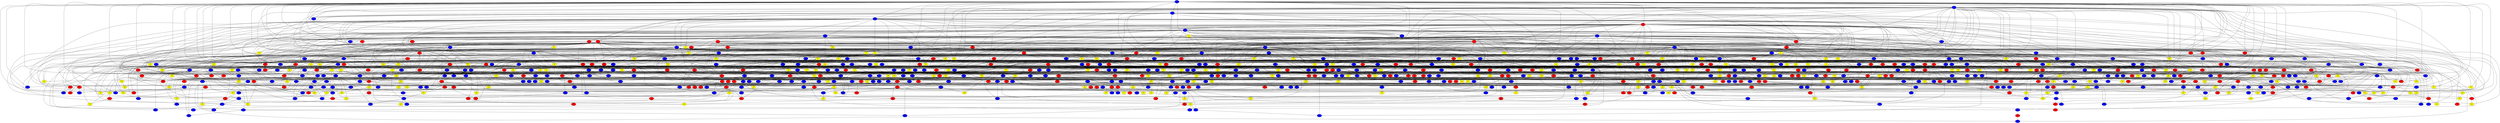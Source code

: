 graph {
0 [style = filled fillcolor = blue];
1 [style = filled fillcolor = blue];
2 [style = filled fillcolor = blue];
3 [style = filled fillcolor = blue];
4 [style = filled fillcolor = red];
5 [style = filled fillcolor = blue];
6 [style = filled fillcolor = blue];
7 [style = filled fillcolor = red];
8 [style = filled fillcolor = red];
9 [style = filled fillcolor = blue];
10 [style = filled fillcolor = blue];
11 [style = filled fillcolor = red];
12 [style = filled fillcolor = yellow];
13 [style = filled fillcolor = blue];
14 [style = filled fillcolor = blue];
15 [style = filled fillcolor = blue];
16 [style = filled fillcolor = blue];
17 [style = filled fillcolor = red];
18 [style = filled fillcolor = red];
19 [style = filled fillcolor = yellow];
20 [style = filled fillcolor = red];
21 [style = filled fillcolor = yellow];
22 [style = filled fillcolor = yellow];
23 [style = filled fillcolor = yellow];
24 [style = filled fillcolor = yellow];
25 [style = filled fillcolor = red];
26 [style = filled fillcolor = yellow];
27 [style = filled fillcolor = red];
28 [style = filled fillcolor = blue];
29 [style = filled fillcolor = blue];
30 [style = filled fillcolor = blue];
31 [style = filled fillcolor = yellow];
32 [style = filled fillcolor = blue];
33 [style = filled fillcolor = yellow];
34 [style = filled fillcolor = yellow];
35 [style = filled fillcolor = yellow];
36 [style = filled fillcolor = blue];
37 [style = filled fillcolor = blue];
38 [style = filled fillcolor = red];
39 [style = filled fillcolor = blue];
40 [style = filled fillcolor = blue];
41 [style = filled fillcolor = yellow];
42 [style = filled fillcolor = yellow];
43 [style = filled fillcolor = blue];
44 [style = filled fillcolor = red];
45 [style = filled fillcolor = blue];
46 [style = filled fillcolor = yellow];
47 [style = filled fillcolor = red];
48 [style = filled fillcolor = yellow];
49 [style = filled fillcolor = blue];
50 [style = filled fillcolor = red];
51 [style = filled fillcolor = blue];
52 [style = filled fillcolor = blue];
53 [style = filled fillcolor = red];
54 [style = filled fillcolor = red];
55 [style = filled fillcolor = red];
56 [style = filled fillcolor = red];
57 [style = filled fillcolor = red];
58 [style = filled fillcolor = red];
59 [style = filled fillcolor = blue];
60 [style = filled fillcolor = yellow];
61 [style = filled fillcolor = blue];
62 [style = filled fillcolor = red];
63 [style = filled fillcolor = yellow];
64 [style = filled fillcolor = red];
65 [style = filled fillcolor = blue];
66 [style = filled fillcolor = blue];
67 [style = filled fillcolor = blue];
68 [style = filled fillcolor = red];
69 [style = filled fillcolor = yellow];
70 [style = filled fillcolor = yellow];
71 [style = filled fillcolor = yellow];
72 [style = filled fillcolor = red];
73 [style = filled fillcolor = blue];
74 [style = filled fillcolor = yellow];
75 [style = filled fillcolor = blue];
76 [style = filled fillcolor = blue];
77 [style = filled fillcolor = blue];
78 [style = filled fillcolor = blue];
79 [style = filled fillcolor = blue];
80 [style = filled fillcolor = red];
81 [style = filled fillcolor = blue];
82 [style = filled fillcolor = blue];
83 [style = filled fillcolor = red];
84 [style = filled fillcolor = blue];
85 [style = filled fillcolor = red];
86 [style = filled fillcolor = red];
87 [style = filled fillcolor = blue];
88 [style = filled fillcolor = red];
89 [style = filled fillcolor = red];
90 [style = filled fillcolor = yellow];
91 [style = filled fillcolor = blue];
92 [style = filled fillcolor = blue];
93 [style = filled fillcolor = blue];
94 [style = filled fillcolor = red];
95 [style = filled fillcolor = blue];
96 [style = filled fillcolor = yellow];
97 [style = filled fillcolor = red];
98 [style = filled fillcolor = yellow];
99 [style = filled fillcolor = blue];
100 [style = filled fillcolor = blue];
101 [style = filled fillcolor = blue];
102 [style = filled fillcolor = yellow];
103 [style = filled fillcolor = red];
104 [style = filled fillcolor = blue];
105 [style = filled fillcolor = yellow];
106 [style = filled fillcolor = blue];
107 [style = filled fillcolor = blue];
108 [style = filled fillcolor = red];
109 [style = filled fillcolor = yellow];
110 [style = filled fillcolor = blue];
111 [style = filled fillcolor = red];
112 [style = filled fillcolor = yellow];
113 [style = filled fillcolor = red];
114 [style = filled fillcolor = blue];
115 [style = filled fillcolor = red];
116 [style = filled fillcolor = yellow];
117 [style = filled fillcolor = yellow];
118 [style = filled fillcolor = red];
119 [style = filled fillcolor = red];
120 [style = filled fillcolor = red];
121 [style = filled fillcolor = red];
122 [style = filled fillcolor = red];
123 [style = filled fillcolor = blue];
124 [style = filled fillcolor = blue];
125 [style = filled fillcolor = red];
126 [style = filled fillcolor = yellow];
127 [style = filled fillcolor = red];
128 [style = filled fillcolor = blue];
129 [style = filled fillcolor = blue];
130 [style = filled fillcolor = yellow];
131 [style = filled fillcolor = yellow];
132 [style = filled fillcolor = blue];
133 [style = filled fillcolor = red];
134 [style = filled fillcolor = red];
135 [style = filled fillcolor = red];
136 [style = filled fillcolor = blue];
137 [style = filled fillcolor = yellow];
138 [style = filled fillcolor = yellow];
139 [style = filled fillcolor = red];
140 [style = filled fillcolor = blue];
141 [style = filled fillcolor = blue];
142 [style = filled fillcolor = blue];
143 [style = filled fillcolor = yellow];
144 [style = filled fillcolor = yellow];
145 [style = filled fillcolor = red];
146 [style = filled fillcolor = yellow];
147 [style = filled fillcolor = yellow];
148 [style = filled fillcolor = red];
149 [style = filled fillcolor = blue];
150 [style = filled fillcolor = blue];
151 [style = filled fillcolor = red];
152 [style = filled fillcolor = blue];
153 [style = filled fillcolor = yellow];
154 [style = filled fillcolor = blue];
155 [style = filled fillcolor = blue];
156 [style = filled fillcolor = blue];
157 [style = filled fillcolor = red];
158 [style = filled fillcolor = yellow];
159 [style = filled fillcolor = red];
160 [style = filled fillcolor = blue];
161 [style = filled fillcolor = red];
162 [style = filled fillcolor = red];
163 [style = filled fillcolor = yellow];
164 [style = filled fillcolor = blue];
165 [style = filled fillcolor = red];
166 [style = filled fillcolor = blue];
167 [style = filled fillcolor = yellow];
168 [style = filled fillcolor = blue];
169 [style = filled fillcolor = yellow];
170 [style = filled fillcolor = red];
171 [style = filled fillcolor = yellow];
172 [style = filled fillcolor = red];
173 [style = filled fillcolor = blue];
174 [style = filled fillcolor = yellow];
175 [style = filled fillcolor = blue];
176 [style = filled fillcolor = blue];
177 [style = filled fillcolor = red];
178 [style = filled fillcolor = red];
179 [style = filled fillcolor = blue];
180 [style = filled fillcolor = red];
181 [style = filled fillcolor = blue];
182 [style = filled fillcolor = yellow];
183 [style = filled fillcolor = red];
184 [style = filled fillcolor = red];
185 [style = filled fillcolor = blue];
186 [style = filled fillcolor = blue];
187 [style = filled fillcolor = blue];
188 [style = filled fillcolor = red];
189 [style = filled fillcolor = blue];
190 [style = filled fillcolor = blue];
191 [style = filled fillcolor = blue];
192 [style = filled fillcolor = red];
193 [style = filled fillcolor = yellow];
194 [style = filled fillcolor = blue];
195 [style = filled fillcolor = yellow];
196 [style = filled fillcolor = red];
197 [style = filled fillcolor = blue];
198 [style = filled fillcolor = red];
199 [style = filled fillcolor = blue];
200 [style = filled fillcolor = yellow];
201 [style = filled fillcolor = blue];
202 [style = filled fillcolor = red];
203 [style = filled fillcolor = red];
204 [style = filled fillcolor = yellow];
205 [style = filled fillcolor = blue];
206 [style = filled fillcolor = yellow];
207 [style = filled fillcolor = red];
208 [style = filled fillcolor = blue];
209 [style = filled fillcolor = blue];
210 [style = filled fillcolor = yellow];
211 [style = filled fillcolor = blue];
212 [style = filled fillcolor = blue];
213 [style = filled fillcolor = yellow];
214 [style = filled fillcolor = blue];
215 [style = filled fillcolor = blue];
216 [style = filled fillcolor = red];
217 [style = filled fillcolor = blue];
218 [style = filled fillcolor = yellow];
219 [style = filled fillcolor = yellow];
220 [style = filled fillcolor = blue];
221 [style = filled fillcolor = blue];
222 [style = filled fillcolor = red];
223 [style = filled fillcolor = red];
224 [style = filled fillcolor = yellow];
225 [style = filled fillcolor = yellow];
226 [style = filled fillcolor = blue];
227 [style = filled fillcolor = red];
228 [style = filled fillcolor = red];
229 [style = filled fillcolor = blue];
230 [style = filled fillcolor = blue];
231 [style = filled fillcolor = yellow];
232 [style = filled fillcolor = red];
233 [style = filled fillcolor = red];
234 [style = filled fillcolor = yellow];
235 [style = filled fillcolor = yellow];
236 [style = filled fillcolor = red];
237 [style = filled fillcolor = yellow];
238 [style = filled fillcolor = yellow];
239 [style = filled fillcolor = red];
240 [style = filled fillcolor = red];
241 [style = filled fillcolor = blue];
242 [style = filled fillcolor = red];
243 [style = filled fillcolor = yellow];
244 [style = filled fillcolor = blue];
245 [style = filled fillcolor = yellow];
246 [style = filled fillcolor = red];
247 [style = filled fillcolor = yellow];
248 [style = filled fillcolor = red];
249 [style = filled fillcolor = red];
250 [style = filled fillcolor = red];
251 [style = filled fillcolor = red];
252 [style = filled fillcolor = red];
253 [style = filled fillcolor = yellow];
254 [style = filled fillcolor = blue];
255 [style = filled fillcolor = red];
256 [style = filled fillcolor = yellow];
257 [style = filled fillcolor = blue];
258 [style = filled fillcolor = blue];
259 [style = filled fillcolor = yellow];
260 [style = filled fillcolor = blue];
261 [style = filled fillcolor = blue];
262 [style = filled fillcolor = yellow];
263 [style = filled fillcolor = blue];
264 [style = filled fillcolor = yellow];
265 [style = filled fillcolor = blue];
266 [style = filled fillcolor = blue];
267 [style = filled fillcolor = blue];
268 [style = filled fillcolor = blue];
269 [style = filled fillcolor = yellow];
270 [style = filled fillcolor = red];
271 [style = filled fillcolor = blue];
272 [style = filled fillcolor = yellow];
273 [style = filled fillcolor = blue];
274 [style = filled fillcolor = red];
275 [style = filled fillcolor = red];
276 [style = filled fillcolor = blue];
277 [style = filled fillcolor = yellow];
278 [style = filled fillcolor = yellow];
279 [style = filled fillcolor = red];
280 [style = filled fillcolor = red];
281 [style = filled fillcolor = yellow];
282 [style = filled fillcolor = blue];
283 [style = filled fillcolor = red];
284 [style = filled fillcolor = blue];
285 [style = filled fillcolor = blue];
286 [style = filled fillcolor = blue];
287 [style = filled fillcolor = yellow];
288 [style = filled fillcolor = blue];
289 [style = filled fillcolor = red];
290 [style = filled fillcolor = blue];
291 [style = filled fillcolor = red];
292 [style = filled fillcolor = blue];
293 [style = filled fillcolor = blue];
294 [style = filled fillcolor = blue];
295 [style = filled fillcolor = blue];
296 [style = filled fillcolor = blue];
297 [style = filled fillcolor = yellow];
298 [style = filled fillcolor = red];
299 [style = filled fillcolor = yellow];
300 [style = filled fillcolor = blue];
301 [style = filled fillcolor = blue];
302 [style = filled fillcolor = blue];
303 [style = filled fillcolor = blue];
304 [style = filled fillcolor = blue];
305 [style = filled fillcolor = blue];
306 [style = filled fillcolor = yellow];
307 [style = filled fillcolor = yellow];
308 [style = filled fillcolor = blue];
309 [style = filled fillcolor = yellow];
310 [style = filled fillcolor = blue];
311 [style = filled fillcolor = red];
312 [style = filled fillcolor = blue];
313 [style = filled fillcolor = red];
314 [style = filled fillcolor = blue];
315 [style = filled fillcolor = red];
316 [style = filled fillcolor = yellow];
317 [style = filled fillcolor = blue];
318 [style = filled fillcolor = blue];
319 [style = filled fillcolor = yellow];
320 [style = filled fillcolor = red];
321 [style = filled fillcolor = yellow];
322 [style = filled fillcolor = yellow];
323 [style = filled fillcolor = blue];
324 [style = filled fillcolor = red];
325 [style = filled fillcolor = red];
326 [style = filled fillcolor = blue];
327 [style = filled fillcolor = red];
328 [style = filled fillcolor = blue];
329 [style = filled fillcolor = yellow];
330 [style = filled fillcolor = red];
331 [style = filled fillcolor = red];
332 [style = filled fillcolor = yellow];
333 [style = filled fillcolor = blue];
334 [style = filled fillcolor = blue];
335 [style = filled fillcolor = yellow];
336 [style = filled fillcolor = blue];
337 [style = filled fillcolor = red];
338 [style = filled fillcolor = red];
339 [style = filled fillcolor = yellow];
340 [style = filled fillcolor = blue];
341 [style = filled fillcolor = yellow];
342 [style = filled fillcolor = blue];
343 [style = filled fillcolor = red];
344 [style = filled fillcolor = blue];
345 [style = filled fillcolor = blue];
346 [style = filled fillcolor = yellow];
347 [style = filled fillcolor = yellow];
348 [style = filled fillcolor = yellow];
349 [style = filled fillcolor = blue];
350 [style = filled fillcolor = blue];
351 [style = filled fillcolor = red];
352 [style = filled fillcolor = blue];
353 [style = filled fillcolor = red];
354 [style = filled fillcolor = blue];
355 [style = filled fillcolor = red];
356 [style = filled fillcolor = yellow];
357 [style = filled fillcolor = yellow];
358 [style = filled fillcolor = blue];
359 [style = filled fillcolor = yellow];
360 [style = filled fillcolor = red];
361 [style = filled fillcolor = red];
362 [style = filled fillcolor = blue];
363 [style = filled fillcolor = yellow];
364 [style = filled fillcolor = blue];
365 [style = filled fillcolor = red];
366 [style = filled fillcolor = red];
367 [style = filled fillcolor = red];
368 [style = filled fillcolor = yellow];
369 [style = filled fillcolor = yellow];
370 [style = filled fillcolor = red];
371 [style = filled fillcolor = blue];
372 [style = filled fillcolor = red];
373 [style = filled fillcolor = yellow];
374 [style = filled fillcolor = yellow];
375 [style = filled fillcolor = red];
376 [style = filled fillcolor = yellow];
377 [style = filled fillcolor = red];
378 [style = filled fillcolor = red];
379 [style = filled fillcolor = blue];
380 [style = filled fillcolor = red];
381 [style = filled fillcolor = blue];
382 [style = filled fillcolor = blue];
383 [style = filled fillcolor = yellow];
384 [style = filled fillcolor = blue];
385 [style = filled fillcolor = blue];
386 [style = filled fillcolor = red];
387 [style = filled fillcolor = yellow];
388 [style = filled fillcolor = blue];
389 [style = filled fillcolor = yellow];
390 [style = filled fillcolor = blue];
391 [style = filled fillcolor = blue];
392 [style = filled fillcolor = red];
393 [style = filled fillcolor = blue];
394 [style = filled fillcolor = blue];
395 [style = filled fillcolor = blue];
396 [style = filled fillcolor = blue];
397 [style = filled fillcolor = blue];
398 [style = filled fillcolor = blue];
399 [style = filled fillcolor = blue];
400 [style = filled fillcolor = blue];
401 [style = filled fillcolor = blue];
402 [style = filled fillcolor = blue];
403 [style = filled fillcolor = red];
404 [style = filled fillcolor = red];
405 [style = filled fillcolor = blue];
406 [style = filled fillcolor = yellow];
407 [style = filled fillcolor = blue];
408 [style = filled fillcolor = red];
409 [style = filled fillcolor = yellow];
410 [style = filled fillcolor = yellow];
411 [style = filled fillcolor = red];
412 [style = filled fillcolor = blue];
413 [style = filled fillcolor = red];
414 [style = filled fillcolor = yellow];
415 [style = filled fillcolor = yellow];
416 [style = filled fillcolor = blue];
417 [style = filled fillcolor = blue];
418 [style = filled fillcolor = yellow];
419 [style = filled fillcolor = blue];
420 [style = filled fillcolor = yellow];
421 [style = filled fillcolor = blue];
422 [style = filled fillcolor = blue];
423 [style = filled fillcolor = blue];
424 [style = filled fillcolor = red];
425 [style = filled fillcolor = red];
426 [style = filled fillcolor = yellow];
427 [style = filled fillcolor = blue];
428 [style = filled fillcolor = yellow];
429 [style = filled fillcolor = red];
430 [style = filled fillcolor = red];
431 [style = filled fillcolor = red];
432 [style = filled fillcolor = yellow];
433 [style = filled fillcolor = yellow];
434 [style = filled fillcolor = red];
435 [style = filled fillcolor = blue];
436 [style = filled fillcolor = blue];
437 [style = filled fillcolor = red];
438 [style = filled fillcolor = yellow];
439 [style = filled fillcolor = blue];
440 [style = filled fillcolor = yellow];
441 [style = filled fillcolor = blue];
442 [style = filled fillcolor = blue];
443 [style = filled fillcolor = blue];
444 [style = filled fillcolor = blue];
445 [style = filled fillcolor = blue];
446 [style = filled fillcolor = blue];
447 [style = filled fillcolor = blue];
448 [style = filled fillcolor = red];
449 [style = filled fillcolor = yellow];
450 [style = filled fillcolor = yellow];
451 [style = filled fillcolor = red];
452 [style = filled fillcolor = red];
453 [style = filled fillcolor = yellow];
454 [style = filled fillcolor = blue];
455 [style = filled fillcolor = red];
456 [style = filled fillcolor = blue];
457 [style = filled fillcolor = blue];
458 [style = filled fillcolor = blue];
459 [style = filled fillcolor = red];
460 [style = filled fillcolor = blue];
461 [style = filled fillcolor = red];
462 [style = filled fillcolor = yellow];
463 [style = filled fillcolor = blue];
464 [style = filled fillcolor = red];
465 [style = filled fillcolor = blue];
466 [style = filled fillcolor = red];
467 [style = filled fillcolor = blue];
468 [style = filled fillcolor = red];
469 [style = filled fillcolor = blue];
470 [style = filled fillcolor = red];
471 [style = filled fillcolor = blue];
472 [style = filled fillcolor = yellow];
473 [style = filled fillcolor = red];
474 [style = filled fillcolor = blue];
475 [style = filled fillcolor = red];
476 [style = filled fillcolor = yellow];
477 [style = filled fillcolor = blue];
478 [style = filled fillcolor = yellow];
479 [style = filled fillcolor = blue];
480 [style = filled fillcolor = blue];
481 [style = filled fillcolor = blue];
482 [style = filled fillcolor = blue];
483 [style = filled fillcolor = yellow];
484 [style = filled fillcolor = blue];
485 [style = filled fillcolor = yellow];
486 [style = filled fillcolor = blue];
487 [style = filled fillcolor = yellow];
488 [style = filled fillcolor = blue];
489 [style = filled fillcolor = blue];
490 [style = filled fillcolor = blue];
491 [style = filled fillcolor = blue];
492 [style = filled fillcolor = blue];
493 [style = filled fillcolor = blue];
494 [style = filled fillcolor = yellow];
495 [style = filled fillcolor = yellow];
496 [style = filled fillcolor = blue];
497 [style = filled fillcolor = blue];
498 [style = filled fillcolor = yellow];
499 [style = filled fillcolor = blue];
500 [style = filled fillcolor = blue];
501 [style = filled fillcolor = yellow];
502 [style = filled fillcolor = blue];
503 [style = filled fillcolor = blue];
504 [style = filled fillcolor = blue];
505 [style = filled fillcolor = blue];
506 [style = filled fillcolor = red];
507 [style = filled fillcolor = blue];
508 [style = filled fillcolor = blue];
509 [style = filled fillcolor = yellow];
510 [style = filled fillcolor = yellow];
511 [style = filled fillcolor = red];
512 [style = filled fillcolor = blue];
513 [style = filled fillcolor = yellow];
514 [style = filled fillcolor = blue];
515 [style = filled fillcolor = blue];
516 [style = filled fillcolor = red];
517 [style = filled fillcolor = blue];
518 [style = filled fillcolor = yellow];
519 [style = filled fillcolor = blue];
520 [style = filled fillcolor = yellow];
521 [style = filled fillcolor = red];
522 [style = filled fillcolor = yellow];
523 [style = filled fillcolor = yellow];
524 [style = filled fillcolor = yellow];
525 [style = filled fillcolor = yellow];
526 [style = filled fillcolor = blue];
527 [style = filled fillcolor = blue];
528 [style = filled fillcolor = blue];
529 [style = filled fillcolor = yellow];
530 [style = filled fillcolor = yellow];
531 [style = filled fillcolor = blue];
532 [style = filled fillcolor = blue];
533 [style = filled fillcolor = yellow];
534 [style = filled fillcolor = red];
535 [style = filled fillcolor = blue];
536 [style = filled fillcolor = blue];
537 [style = filled fillcolor = blue];
538 [style = filled fillcolor = blue];
539 [style = filled fillcolor = yellow];
540 [style = filled fillcolor = yellow];
541 [style = filled fillcolor = blue];
542 [style = filled fillcolor = yellow];
543 [style = filled fillcolor = red];
544 [style = filled fillcolor = red];
545 [style = filled fillcolor = yellow];
546 [style = filled fillcolor = yellow];
547 [style = filled fillcolor = blue];
548 [style = filled fillcolor = red];
549 [style = filled fillcolor = yellow];
550 [style = filled fillcolor = blue];
551 [style = filled fillcolor = blue];
552 [style = filled fillcolor = red];
553 [style = filled fillcolor = red];
554 [style = filled fillcolor = yellow];
555 [style = filled fillcolor = yellow];
556 [style = filled fillcolor = red];
557 [style = filled fillcolor = red];
558 [style = filled fillcolor = blue];
559 [style = filled fillcolor = yellow];
560 [style = filled fillcolor = blue];
561 [style = filled fillcolor = yellow];
562 [style = filled fillcolor = yellow];
563 [style = filled fillcolor = blue];
564 [style = filled fillcolor = blue];
565 [style = filled fillcolor = blue];
566 [style = filled fillcolor = blue];
567 [style = filled fillcolor = red];
568 [style = filled fillcolor = blue];
569 [style = filled fillcolor = red];
570 [style = filled fillcolor = blue];
571 [style = filled fillcolor = blue];
572 [style = filled fillcolor = red];
573 [style = filled fillcolor = blue];
574 [style = filled fillcolor = blue];
575 [style = filled fillcolor = yellow];
576 [style = filled fillcolor = blue];
577 [style = filled fillcolor = red];
578 [style = filled fillcolor = blue];
579 [style = filled fillcolor = yellow];
580 [style = filled fillcolor = blue];
581 [style = filled fillcolor = blue];
582 [style = filled fillcolor = blue];
583 [style = filled fillcolor = yellow];
584 [style = filled fillcolor = yellow];
585 [style = filled fillcolor = blue];
586 [style = filled fillcolor = yellow];
587 [style = filled fillcolor = blue];
588 [style = filled fillcolor = blue];
589 [style = filled fillcolor = red];
590 [style = filled fillcolor = blue];
591 [style = filled fillcolor = blue];
592 [style = filled fillcolor = blue];
593 [style = filled fillcolor = blue];
594 [style = filled fillcolor = blue];
595 [style = filled fillcolor = blue];
596 [style = filled fillcolor = red];
597 [style = filled fillcolor = yellow];
598 [style = filled fillcolor = blue];
599 [style = filled fillcolor = yellow];
600 [style = filled fillcolor = blue];
601 [style = filled fillcolor = red];
602 [style = filled fillcolor = red];
603 [style = filled fillcolor = blue];
604 [style = filled fillcolor = yellow];
605 [style = filled fillcolor = red];
606 [style = filled fillcolor = red];
607 [style = filled fillcolor = red];
608 [style = filled fillcolor = blue];
609 [style = filled fillcolor = blue];
610 [style = filled fillcolor = blue];
611 [style = filled fillcolor = red];
612 [style = filled fillcolor = blue];
613 [style = filled fillcolor = red];
614 [style = filled fillcolor = blue];
615 [style = filled fillcolor = blue];
616 [style = filled fillcolor = red];
617 [style = filled fillcolor = yellow];
618 [style = filled fillcolor = blue];
619 [style = filled fillcolor = yellow];
620 [style = filled fillcolor = yellow];
621 [style = filled fillcolor = blue];
622 [style = filled fillcolor = yellow];
623 [style = filled fillcolor = blue];
624 [style = filled fillcolor = blue];
625 [style = filled fillcolor = blue];
626 [style = filled fillcolor = red];
627 [style = filled fillcolor = blue];
628 [style = filled fillcolor = blue];
629 [style = filled fillcolor = blue];
630 [style = filled fillcolor = yellow];
631 [style = filled fillcolor = red];
632 [style = filled fillcolor = blue];
633 [style = filled fillcolor = yellow];
634 [style = filled fillcolor = blue];
635 [style = filled fillcolor = blue];
636 [style = filled fillcolor = red];
637 [style = filled fillcolor = yellow];
638 [style = filled fillcolor = red];
639 [style = filled fillcolor = yellow];
640 [style = filled fillcolor = blue];
641 [style = filled fillcolor = red];
642 [style = filled fillcolor = yellow];
643 [style = filled fillcolor = blue];
644 [style = filled fillcolor = yellow];
645 [style = filled fillcolor = red];
646 [style = filled fillcolor = red];
647 [style = filled fillcolor = blue];
648 [style = filled fillcolor = yellow];
649 [style = filled fillcolor = red];
650 [style = filled fillcolor = blue];
651 [style = filled fillcolor = yellow];
652 [style = filled fillcolor = red];
653 [style = filled fillcolor = blue];
654 [style = filled fillcolor = red];
655 [style = filled fillcolor = blue];
656 [style = filled fillcolor = yellow];
657 [style = filled fillcolor = red];
658 [style = filled fillcolor = red];
659 [style = filled fillcolor = yellow];
660 [style = filled fillcolor = blue];
661 [style = filled fillcolor = yellow];
662 [style = filled fillcolor = red];
663 [style = filled fillcolor = blue];
664 [style = filled fillcolor = blue];
665 [style = filled fillcolor = yellow];
666 [style = filled fillcolor = blue];
667 [style = filled fillcolor = red];
668 [style = filled fillcolor = yellow];
669 [style = filled fillcolor = blue];
670 [style = filled fillcolor = red];
671 [style = filled fillcolor = blue];
672 [style = filled fillcolor = blue];
673 [style = filled fillcolor = yellow];
674 [style = filled fillcolor = red];
675 [style = filled fillcolor = blue];
676 [style = filled fillcolor = blue];
677 [style = filled fillcolor = blue];
678 [style = filled fillcolor = blue];
679 [style = filled fillcolor = yellow];
680 [style = filled fillcolor = blue];
681 [style = filled fillcolor = yellow];
682 [style = filled fillcolor = blue];
683 [style = filled fillcolor = yellow];
684 [style = filled fillcolor = blue];
685 [style = filled fillcolor = blue];
686 [style = filled fillcolor = red];
687 [style = filled fillcolor = yellow];
688 [style = filled fillcolor = blue];
689 [style = filled fillcolor = red];
690 [style = filled fillcolor = yellow];
691 [style = filled fillcolor = red];
692 [style = filled fillcolor = red];
693 [style = filled fillcolor = yellow];
694 [style = filled fillcolor = red];
695 [style = filled fillcolor = blue];
696 [style = filled fillcolor = red];
697 [style = filled fillcolor = yellow];
698 [style = filled fillcolor = blue];
699 [style = filled fillcolor = red];
700 [style = filled fillcolor = red];
701 [style = filled fillcolor = red];
702 [style = filled fillcolor = yellow];
703 [style = filled fillcolor = yellow];
704 [style = filled fillcolor = red];
705 [style = filled fillcolor = blue];
706 [style = filled fillcolor = blue];
707 [style = filled fillcolor = blue];
708 [style = filled fillcolor = blue];
709 [style = filled fillcolor = yellow];
710 [style = filled fillcolor = red];
711 [style = filled fillcolor = yellow];
712 [style = filled fillcolor = yellow];
713 [style = filled fillcolor = blue];
714 [style = filled fillcolor = blue];
715 [style = filled fillcolor = red];
716 [style = filled fillcolor = red];
717 [style = filled fillcolor = blue];
718 [style = filled fillcolor = yellow];
719 [style = filled fillcolor = red];
720 [style = filled fillcolor = red];
721 [style = filled fillcolor = yellow];
722 [style = filled fillcolor = red];
723 [style = filled fillcolor = blue];
724 [style = filled fillcolor = blue];
725 [style = filled fillcolor = red];
726 [style = filled fillcolor = blue];
727 [style = filled fillcolor = yellow];
728 [style = filled fillcolor = blue];
729 [style = filled fillcolor = red];
730 [style = filled fillcolor = blue];
731 [style = filled fillcolor = yellow];
732 [style = filled fillcolor = red];
733 [style = filled fillcolor = blue];
734 [style = filled fillcolor = red];
735 [style = filled fillcolor = red];
736 [style = filled fillcolor = blue];
737 [style = filled fillcolor = yellow];
738 [style = filled fillcolor = blue];
739 [style = filled fillcolor = blue];
740 [style = filled fillcolor = red];
741 [style = filled fillcolor = blue];
742 [style = filled fillcolor = yellow];
743 [style = filled fillcolor = blue];
744 [style = filled fillcolor = blue];
745 [style = filled fillcolor = yellow];
746 [style = filled fillcolor = blue];
747 [style = filled fillcolor = blue];
748 [style = filled fillcolor = blue];
749 [style = filled fillcolor = blue];
750 [style = filled fillcolor = blue];
751 [style = filled fillcolor = yellow];
752 [style = filled fillcolor = yellow];
753 [style = filled fillcolor = blue];
754 [style = filled fillcolor = blue];
755 [style = filled fillcolor = blue];
756 [style = filled fillcolor = red];
757 [style = filled fillcolor = blue];
758 [style = filled fillcolor = blue];
759 [style = filled fillcolor = yellow];
760 [style = filled fillcolor = blue];
761 [style = filled fillcolor = blue];
762 [style = filled fillcolor = yellow];
763 [style = filled fillcolor = red];
764 [style = filled fillcolor = blue];
765 [style = filled fillcolor = yellow];
766 [style = filled fillcolor = red];
767 [style = filled fillcolor = blue];
768 [style = filled fillcolor = yellow];
769 [style = filled fillcolor = blue];
770 [style = filled fillcolor = blue];
771 [style = filled fillcolor = blue];
772 [style = filled fillcolor = red];
773 [style = filled fillcolor = blue];
774 [style = filled fillcolor = red];
775 [style = filled fillcolor = yellow];
776 [style = filled fillcolor = blue];
777 [style = filled fillcolor = blue];
778 [style = filled fillcolor = yellow];
779 [style = filled fillcolor = blue];
780 [style = filled fillcolor = red];
781 [style = filled fillcolor = yellow];
782 [style = filled fillcolor = yellow];
783 [style = filled fillcolor = yellow];
784 [style = filled fillcolor = yellow];
785 [style = filled fillcolor = yellow];
786 [style = filled fillcolor = blue];
787 [style = filled fillcolor = red];
788 [style = filled fillcolor = blue];
789 [style = filled fillcolor = yellow];
790 [style = filled fillcolor = red];
791 [style = filled fillcolor = blue];
792 [style = filled fillcolor = red];
793 [style = filled fillcolor = yellow];
794 [style = filled fillcolor = yellow];
795 [style = filled fillcolor = red];
796 [style = filled fillcolor = red];
797 [style = filled fillcolor = blue];
798 [style = filled fillcolor = red];
799 [style = filled fillcolor = yellow];
800 [style = filled fillcolor = yellow];
801 [style = filled fillcolor = red];
802 [style = filled fillcolor = yellow];
803 [style = filled fillcolor = yellow];
804 [style = filled fillcolor = red];
805 [style = filled fillcolor = red];
806 [style = filled fillcolor = red];
807 [style = filled fillcolor = blue];
808 [style = filled fillcolor = red];
809 [style = filled fillcolor = blue];
810 [style = filled fillcolor = blue];
811 [style = filled fillcolor = blue];
812 [style = filled fillcolor = blue];
813 [style = filled fillcolor = yellow];
814 [style = filled fillcolor = red];
815 [style = filled fillcolor = yellow];
816 [style = filled fillcolor = yellow];
817 [style = filled fillcolor = yellow];
818 [style = filled fillcolor = red];
819 [style = filled fillcolor = blue];
820 [style = filled fillcolor = yellow];
821 [style = filled fillcolor = red];
822 [style = filled fillcolor = blue];
823 [style = filled fillcolor = yellow];
824 [style = filled fillcolor = yellow];
825 [style = filled fillcolor = red];
826 [style = filled fillcolor = blue];
827 [style = filled fillcolor = yellow];
828 [style = filled fillcolor = red];
829 [style = filled fillcolor = red];
830 [style = filled fillcolor = blue];
831 [style = filled fillcolor = red];
832 [style = filled fillcolor = blue];
833 [style = filled fillcolor = blue];
834 [style = filled fillcolor = yellow];
835 [style = filled fillcolor = yellow];
836 [style = filled fillcolor = blue];
837 [style = filled fillcolor = red];
838 [style = filled fillcolor = red];
839 [style = filled fillcolor = blue];
840 [style = filled fillcolor = blue];
841 [style = filled fillcolor = yellow];
842 [style = filled fillcolor = blue];
843 [style = filled fillcolor = blue];
844 [style = filled fillcolor = blue];
845 [style = filled fillcolor = blue];
846 [style = filled fillcolor = blue];
847 [style = filled fillcolor = red];
848 [style = filled fillcolor = blue];
0 -- 5;
0 -- 6;
0 -- 9;
0 -- 12;
0 -- 14;
0 -- 18;
0 -- 23;
0 -- 28;
0 -- 49;
0 -- 51;
0 -- 60;
0 -- 68;
0 -- 91;
0 -- 110;
0 -- 112;
0 -- 113;
0 -- 117;
0 -- 120;
0 -- 127;
0 -- 145;
0 -- 147;
0 -- 163;
0 -- 166;
0 -- 258;
0 -- 277;
0 -- 311;
0 -- 359;
0 -- 361;
0 -- 381;
0 -- 398;
0 -- 399;
0 -- 428;
0 -- 4;
0 -- 3;
0 -- 2;
0 -- 1;
0 -- 448;
0 -- 462;
0 -- 557;
0 -- 603;
0 -- 619;
0 -- 662;
0 -- 687;
0 -- 721;
0 -- 751;
0 -- 793;
0 -- 798;
0 -- 814;
0 -- 819;
0 -- 839;
0 -- 840;
0 -- 842;
1 -- 2;
1 -- 3;
1 -- 4;
1 -- 7;
1 -- 10;
1 -- 13;
1 -- 22;
1 -- 27;
1 -- 65;
1 -- 73;
1 -- 74;
1 -- 76;
1 -- 79;
1 -- 96;
1 -- 102;
1 -- 109;
1 -- 127;
1 -- 137;
1 -- 148;
1 -- 157;
1 -- 172;
1 -- 186;
1 -- 190;
1 -- 213;
1 -- 265;
1 -- 292;
1 -- 323;
1 -- 371;
1 -- 372;
1 -- 384;
1 -- 480;
1 -- 500;
1 -- 522;
1 -- 537;
1 -- 578;
1 -- 584;
1 -- 594;
1 -- 595;
1 -- 597;
1 -- 612;
1 -- 618;
1 -- 637;
1 -- 677;
1 -- 699;
1 -- 706;
1 -- 720;
1 -- 757;
1 -- 777;
1 -- 803;
2 -- 3;
2 -- 7;
2 -- 13;
2 -- 17;
2 -- 68;
2 -- 104;
2 -- 109;
2 -- 111;
2 -- 126;
2 -- 179;
2 -- 290;
2 -- 291;
2 -- 377;
2 -- 397;
2 -- 421;
2 -- 474;
2 -- 539;
2 -- 574;
2 -- 637;
2 -- 670;
2 -- 802;
2 -- 819;
3 -- 4;
3 -- 5;
3 -- 6;
3 -- 8;
3 -- 10;
3 -- 11;
3 -- 14;
3 -- 21;
3 -- 22;
3 -- 23;
3 -- 25;
3 -- 51;
3 -- 81;
3 -- 102;
3 -- 103;
3 -- 107;
3 -- 128;
3 -- 161;
3 -- 210;
3 -- 212;
3 -- 235;
3 -- 244;
3 -- 247;
3 -- 278;
3 -- 339;
3 -- 344;
3 -- 346;
3 -- 378;
3 -- 439;
3 -- 522;
3 -- 576;
3 -- 629;
3 -- 756;
3 -- 766;
3 -- 773;
3 -- 829;
4 -- 5;
4 -- 6;
4 -- 12;
4 -- 18;
4 -- 26;
4 -- 28;
4 -- 32;
4 -- 33;
4 -- 36;
4 -- 37;
4 -- 38;
4 -- 40;
4 -- 46;
4 -- 49;
4 -- 54;
4 -- 64;
4 -- 67;
4 -- 69;
4 -- 70;
4 -- 72;
4 -- 87;
4 -- 94;
4 -- 98;
4 -- 101;
4 -- 113;
4 -- 131;
4 -- 150;
4 -- 203;
4 -- 214;
4 -- 237;
4 -- 245;
4 -- 255;
4 -- 280;
4 -- 299;
4 -- 315;
4 -- 366;
4 -- 390;
4 -- 438;
4 -- 440;
4 -- 545;
4 -- 551;
4 -- 559;
4 -- 649;
4 -- 655;
4 -- 742;
4 -- 828;
5 -- 7;
5 -- 8;
5 -- 11;
5 -- 44;
5 -- 45;
5 -- 48;
5 -- 66;
5 -- 116;
5 -- 138;
5 -- 155;
5 -- 164;
5 -- 170;
5 -- 183;
5 -- 189;
5 -- 219;
5 -- 237;
5 -- 299;
5 -- 300;
5 -- 363;
5 -- 373;
5 -- 379;
5 -- 413;
5 -- 511;
5 -- 542;
5 -- 694;
5 -- 723;
6 -- 8;
6 -- 10;
6 -- 12;
6 -- 14;
6 -- 15;
6 -- 19;
6 -- 24;
6 -- 31;
6 -- 37;
6 -- 63;
6 -- 80;
6 -- 94;
6 -- 107;
6 -- 132;
6 -- 143;
6 -- 159;
6 -- 167;
6 -- 178;
6 -- 210;
6 -- 244;
6 -- 319;
6 -- 320;
6 -- 332;
6 -- 336;
6 -- 337;
6 -- 362;
6 -- 449;
6 -- 481;
6 -- 485;
6 -- 498;
6 -- 499;
6 -- 502;
6 -- 519;
6 -- 524;
6 -- 551;
6 -- 594;
6 -- 629;
6 -- 644;
6 -- 656;
6 -- 697;
6 -- 777;
7 -- 9;
7 -- 24;
7 -- 28;
7 -- 30;
7 -- 99;
7 -- 103;
7 -- 149;
7 -- 151;
7 -- 153;
7 -- 156;
7 -- 188;
7 -- 205;
7 -- 240;
7 -- 271;
7 -- 276;
7 -- 287;
7 -- 302;
7 -- 308;
7 -- 322;
7 -- 331;
7 -- 360;
7 -- 375;
7 -- 382;
7 -- 472;
7 -- 491;
7 -- 531;
7 -- 570;
7 -- 590;
7 -- 601;
7 -- 620;
7 -- 686;
7 -- 816;
7 -- 839;
7 -- 845;
8 -- 9;
8 -- 18;
8 -- 20;
8 -- 21;
8 -- 52;
8 -- 53;
8 -- 185;
8 -- 235;
8 -- 313;
8 -- 351;
8 -- 363;
8 -- 511;
8 -- 666;
8 -- 791;
8 -- 807;
9 -- 16;
9 -- 43;
9 -- 66;
9 -- 127;
9 -- 261;
9 -- 432;
9 -- 434;
9 -- 722;
10 -- 11;
10 -- 20;
10 -- 25;
10 -- 32;
10 -- 38;
10 -- 47;
10 -- 55;
10 -- 77;
10 -- 84;
10 -- 88;
10 -- 96;
10 -- 100;
10 -- 106;
10 -- 118;
10 -- 120;
10 -- 129;
10 -- 151;
10 -- 152;
10 -- 160;
10 -- 191;
10 -- 239;
10 -- 284;
10 -- 288;
10 -- 292;
10 -- 301;
10 -- 341;
10 -- 366;
10 -- 385;
10 -- 437;
10 -- 553;
10 -- 615;
10 -- 655;
10 -- 700;
10 -- 751;
10 -- 817;
11 -- 13;
11 -- 15;
11 -- 40;
11 -- 43;
11 -- 50;
11 -- 87;
11 -- 99;
11 -- 134;
11 -- 144;
11 -- 160;
11 -- 168;
11 -- 264;
11 -- 266;
11 -- 294;
11 -- 308;
11 -- 316;
11 -- 350;
11 -- 363;
11 -- 373;
11 -- 401;
11 -- 415;
11 -- 449;
11 -- 460;
11 -- 480;
11 -- 509;
11 -- 556;
11 -- 608;
11 -- 642;
11 -- 673;
11 -- 709;
11 -- 735;
12 -- 17;
12 -- 19;
12 -- 30;
12 -- 58;
12 -- 79;
12 -- 101;
12 -- 117;
12 -- 142;
12 -- 170;
12 -- 233;
12 -- 348;
12 -- 367;
12 -- 564;
12 -- 594;
12 -- 676;
13 -- 16;
13 -- 27;
13 -- 33;
13 -- 36;
13 -- 59;
13 -- 71;
13 -- 83;
13 -- 93;
13 -- 96;
13 -- 97;
13 -- 111;
13 -- 112;
13 -- 142;
13 -- 144;
13 -- 165;
13 -- 259;
13 -- 275;
13 -- 307;
13 -- 340;
13 -- 357;
13 -- 393;
13 -- 406;
13 -- 448;
13 -- 463;
13 -- 472;
13 -- 478;
13 -- 485;
13 -- 488;
13 -- 508;
13 -- 517;
13 -- 536;
13 -- 550;
13 -- 568;
13 -- 631;
13 -- 633;
13 -- 672;
13 -- 701;
13 -- 724;
13 -- 752;
13 -- 761;
13 -- 798;
14 -- 19;
14 -- 55;
14 -- 56;
14 -- 77;
14 -- 92;
14 -- 98;
14 -- 121;
14 -- 124;
14 -- 162;
14 -- 197;
14 -- 200;
14 -- 272;
14 -- 302;
14 -- 342;
14 -- 383;
14 -- 445;
14 -- 517;
14 -- 540;
14 -- 602;
14 -- 622;
14 -- 683;
14 -- 727;
14 -- 781;
14 -- 794;
15 -- 16;
15 -- 21;
15 -- 30;
15 -- 31;
15 -- 41;
15 -- 42;
15 -- 43;
15 -- 47;
15 -- 52;
15 -- 61;
15 -- 69;
15 -- 71;
15 -- 81;
15 -- 88;
15 -- 89;
15 -- 114;
15 -- 141;
15 -- 145;
15 -- 176;
15 -- 184;
15 -- 187;
15 -- 191;
15 -- 198;
15 -- 207;
15 -- 209;
15 -- 214;
15 -- 234;
15 -- 237;
15 -- 238;
15 -- 273;
15 -- 294;
15 -- 318;
15 -- 394;
15 -- 539;
15 -- 544;
15 -- 572;
15 -- 583;
15 -- 589;
15 -- 604;
15 -- 632;
15 -- 641;
15 -- 645;
15 -- 721;
15 -- 731;
15 -- 733;
15 -- 814;
16 -- 34;
16 -- 36;
16 -- 116;
16 -- 162;
16 -- 208;
16 -- 251;
16 -- 312;
16 -- 341;
16 -- 414;
16 -- 584;
16 -- 601;
16 -- 669;
16 -- 802;
17 -- 38;
17 -- 41;
17 -- 57;
17 -- 60;
17 -- 138;
17 -- 159;
17 -- 229;
17 -- 242;
17 -- 309;
17 -- 386;
17 -- 492;
17 -- 542;
17 -- 560;
17 -- 722;
17 -- 740;
18 -- 29;
18 -- 39;
18 -- 71;
18 -- 99;
18 -- 128;
18 -- 133;
18 -- 146;
18 -- 164;
18 -- 174;
18 -- 263;
18 -- 286;
18 -- 374;
18 -- 381;
18 -- 411;
18 -- 634;
19 -- 34;
19 -- 67;
19 -- 69;
19 -- 91;
19 -- 196;
19 -- 289;
19 -- 335;
19 -- 499;
19 -- 522;
19 -- 544;
19 -- 657;
19 -- 771;
19 -- 804;
19 -- 810;
20 -- 22;
20 -- 51;
20 -- 64;
20 -- 202;
20 -- 368;
20 -- 495;
20 -- 510;
20 -- 766;
21 -- 24;
21 -- 46;
21 -- 48;
21 -- 54;
21 -- 80;
21 -- 91;
21 -- 118;
21 -- 125;
21 -- 128;
21 -- 180;
21 -- 213;
21 -- 278;
21 -- 389;
21 -- 398;
21 -- 463;
21 -- 465;
21 -- 491;
21 -- 500;
21 -- 509;
21 -- 513;
21 -- 516;
21 -- 521;
21 -- 540;
21 -- 550;
21 -- 560;
21 -- 622;
21 -- 647;
21 -- 653;
21 -- 667;
21 -- 789;
21 -- 834;
21 -- 836;
22 -- 40;
22 -- 52;
22 -- 58;
22 -- 59;
22 -- 82;
22 -- 97;
22 -- 110;
22 -- 177;
22 -- 211;
22 -- 223;
22 -- 234;
22 -- 248;
22 -- 300;
22 -- 327;
22 -- 420;
22 -- 437;
22 -- 482;
22 -- 497;
22 -- 503;
22 -- 552;
22 -- 586;
22 -- 597;
22 -- 772;
23 -- 29;
23 -- 138;
23 -- 163;
23 -- 401;
23 -- 578;
24 -- 84;
24 -- 198;
24 -- 225;
24 -- 284;
24 -- 329;
24 -- 338;
24 -- 348;
24 -- 515;
24 -- 558;
24 -- 694;
25 -- 434;
25 -- 477;
26 -- 132;
26 -- 182;
26 -- 202;
26 -- 312;
26 -- 326;
26 -- 424;
26 -- 476;
26 -- 557;
26 -- 769;
27 -- 35;
27 -- 78;
27 -- 231;
27 -- 249;
27 -- 273;
27 -- 427;
27 -- 564;
27 -- 593;
27 -- 626;
27 -- 639;
28 -- 29;
28 -- 33;
28 -- 48;
28 -- 114;
28 -- 121;
28 -- 122;
28 -- 424;
28 -- 450;
28 -- 461;
28 -- 506;
28 -- 510;
28 -- 530;
28 -- 537;
28 -- 642;
28 -- 670;
28 -- 681;
28 -- 684;
28 -- 759;
28 -- 792;
29 -- 42;
29 -- 145;
29 -- 489;
29 -- 575;
29 -- 712;
30 -- 31;
30 -- 42;
30 -- 63;
30 -- 78;
30 -- 82;
30 -- 85;
30 -- 252;
30 -- 293;
30 -- 297;
30 -- 329;
30 -- 353;
30 -- 384;
30 -- 464;
30 -- 480;
30 -- 550;
30 -- 562;
30 -- 573;
30 -- 598;
30 -- 609;
30 -- 623;
30 -- 685;
31 -- 62;
31 -- 83;
31 -- 123;
31 -- 126;
31 -- 140;
31 -- 175;
31 -- 195;
31 -- 320;
31 -- 334;
31 -- 430;
31 -- 431;
31 -- 442;
31 -- 493;
31 -- 502;
31 -- 519;
31 -- 525;
31 -- 745;
32 -- 39;
32 -- 50;
32 -- 57;
32 -- 100;
32 -- 116;
32 -- 143;
32 -- 146;
32 -- 181;
32 -- 244;
32 -- 376;
32 -- 380;
32 -- 647;
33 -- 37;
33 -- 87;
33 -- 129;
33 -- 183;
33 -- 218;
33 -- 325;
33 -- 702;
33 -- 757;
34 -- 44;
34 -- 117;
34 -- 339;
34 -- 448;
34 -- 538;
34 -- 840;
35 -- 44;
35 -- 53;
35 -- 218;
35 -- 229;
35 -- 273;
35 -- 431;
35 -- 486;
35 -- 677;
36 -- 108;
36 -- 131;
36 -- 139;
36 -- 149;
36 -- 171;
36 -- 200;
36 -- 420;
36 -- 461;
36 -- 481;
36 -- 526;
36 -- 657;
36 -- 673;
36 -- 848;
37 -- 39;
37 -- 74;
37 -- 78;
37 -- 83;
37 -- 86;
37 -- 103;
37 -- 167;
37 -- 279;
37 -- 617;
37 -- 683;
37 -- 795;
38 -- 86;
38 -- 122;
38 -- 172;
38 -- 180;
38 -- 201;
39 -- 54;
39 -- 79;
39 -- 92;
39 -- 106;
39 -- 282;
39 -- 616;
39 -- 685;
39 -- 758;
39 -- 813;
40 -- 62;
40 -- 63;
40 -- 150;
40 -- 194;
40 -- 218;
40 -- 223;
40 -- 258;
40 -- 305;
40 -- 310;
40 -- 418;
40 -- 512;
40 -- 595;
40 -- 606;
40 -- 641;
40 -- 646;
40 -- 665;
40 -- 679;
40 -- 837;
41 -- 49;
41 -- 115;
41 -- 222;
41 -- 610;
42 -- 45;
42 -- 70;
42 -- 93;
42 -- 115;
42 -- 436;
42 -- 463;
42 -- 487;
42 -- 501;
42 -- 538;
42 -- 546;
42 -- 653;
42 -- 687;
42 -- 835;
43 -- 45;
43 -- 220;
43 -- 309;
43 -- 379;
43 -- 411;
43 -- 502;
43 -- 555;
43 -- 715;
44 -- 85;
44 -- 119;
44 -- 130;
44 -- 146;
44 -- 187;
44 -- 256;
44 -- 364;
44 -- 377;
44 -- 490;
44 -- 515;
44 -- 591;
44 -- 592;
44 -- 699;
44 -- 765;
45 -- 53;
45 -- 162;
45 -- 275;
45 -- 704;
45 -- 736;
46 -- 714;
47 -- 62;
47 -- 108;
47 -- 123;
47 -- 130;
47 -- 197;
47 -- 230;
47 -- 484;
47 -- 633;
47 -- 788;
48 -- 166;
48 -- 200;
48 -- 330;
48 -- 635;
49 -- 153;
49 -- 183;
49 -- 301;
50 -- 57;
50 -- 132;
50 -- 311;
50 -- 372;
50 -- 410;
50 -- 412;
51 -- 65;
51 -- 72;
51 -- 74;
51 -- 219;
51 -- 233;
51 -- 255;
51 -- 259;
51 -- 345;
51 -- 421;
51 -- 444;
51 -- 528;
51 -- 621;
51 -- 675;
51 -- 781;
51 -- 821;
52 -- 64;
52 -- 70;
52 -- 125;
52 -- 295;
52 -- 383;
52 -- 709;
53 -- 158;
53 -- 667;
54 -- 86;
54 -- 221;
54 -- 343;
54 -- 429;
54 -- 433;
54 -- 467;
54 -- 529;
55 -- 58;
55 -- 76;
55 -- 109;
55 -- 154;
55 -- 185;
55 -- 194;
55 -- 205;
55 -- 226;
55 -- 318;
55 -- 352;
55 -- 384;
55 -- 477;
55 -- 703;
55 -- 716;
55 -- 797;
56 -- 108;
56 -- 208;
56 -- 294;
56 -- 395;
56 -- 693;
56 -- 710;
56 -- 728;
58 -- 165;
58 -- 170;
58 -- 201;
58 -- 311;
58 -- 356;
58 -- 440;
59 -- 93;
59 -- 104;
59 -- 155;
59 -- 181;
59 -- 255;
59 -- 493;
60 -- 61;
60 -- 131;
60 -- 147;
60 -- 432;
61 -- 66;
61 -- 75;
61 -- 97;
61 -- 178;
61 -- 209;
61 -- 238;
61 -- 282;
61 -- 289;
61 -- 332;
61 -- 342;
62 -- 65;
62 -- 73;
62 -- 191;
62 -- 193;
62 -- 376;
62 -- 476;
64 -- 217;
64 -- 222;
64 -- 421;
64 -- 466;
64 -- 509;
64 -- 570;
64 -- 575;
64 -- 611;
64 -- 784;
65 -- 95;
65 -- 122;
65 -- 135;
65 -- 173;
65 -- 215;
65 -- 242;
65 -- 408;
65 -- 691;
65 -- 796;
66 -- 89;
66 -- 121;
66 -- 125;
66 -- 163;
66 -- 216;
66 -- 416;
66 -- 490;
66 -- 630;
66 -- 652;
66 -- 700;
66 -- 812;
66 -- 838;
67 -- 843;
68 -- 115;
68 -- 133;
68 -- 388;
68 -- 580;
68 -- 688;
68 -- 730;
68 -- 808;
68 -- 838;
69 -- 100;
69 -- 105;
69 -- 130;
69 -- 184;
69 -- 235;
69 -- 290;
69 -- 314;
69 -- 380;
69 -- 387;
69 -- 415;
69 -- 519;
69 -- 587;
69 -- 674;
69 -- 742;
70 -- 535;
71 -- 124;
71 -- 141;
71 -- 252;
71 -- 285;
71 -- 551;
71 -- 625;
71 -- 738;
71 -- 841;
72 -- 192;
72 -- 276;
72 -- 283;
72 -- 313;
72 -- 323;
74 -- 401;
74 -- 418;
74 -- 514;
74 -- 518;
75 -- 85;
75 -- 265;
75 -- 269;
75 -- 395;
75 -- 618;
75 -- 650;
75 -- 739;
75 -- 768;
76 -- 568;
76 -- 626;
77 -- 408;
77 -- 803;
78 -- 104;
78 -- 184;
78 -- 520;
78 -- 577;
79 -- 202;
79 -- 266;
79 -- 287;
79 -- 301;
79 -- 322;
79 -- 334;
80 -- 303;
81 -- 286;
81 -- 621;
81 -- 727;
81 -- 780;
82 -- 126;
82 -- 157;
82 -- 258;
82 -- 259;
82 -- 464;
82 -- 698;
83 -- 147;
83 -- 490;
83 -- 604;
83 -- 679;
83 -- 754;
84 -- 136;
84 -- 174;
84 -- 274;
84 -- 407;
84 -- 671;
85 -- 520;
86 -- 268;
86 -- 395;
86 -- 417;
86 -- 494;
86 -- 826;
87 -- 105;
87 -- 139;
87 -- 616;
88 -- 124;
88 -- 349;
88 -- 738;
89 -- 90;
89 -- 114;
89 -- 149;
89 -- 175;
89 -- 261;
89 -- 270;
89 -- 396;
89 -- 416;
89 -- 739;
89 -- 789;
90 -- 101;
90 -- 207;
90 -- 513;
90 -- 832;
91 -- 152;
91 -- 260;
91 -- 682;
92 -- 242;
92 -- 382;
92 -- 688;
94 -- 134;
94 -- 135;
94 -- 198;
94 -- 364;
94 -- 737;
94 -- 805;
95 -- 159;
95 -- 192;
95 -- 749;
95 -- 805;
96 -- 119;
96 -- 295;
96 -- 327;
96 -- 417;
96 -- 499;
96 -- 564;
96 -- 627;
96 -- 676;
97 -- 264;
97 -- 453;
97 -- 637;
98 -- 105;
98 -- 222;
98 -- 256;
98 -- 291;
98 -- 346;
98 -- 645;
99 -- 140;
99 -- 213;
99 -- 453;
99 -- 816;
100 -- 119;
100 -- 410;
100 -- 544;
100 -- 826;
101 -- 262;
101 -- 331;
101 -- 398;
101 -- 533;
102 -- 171;
102 -- 175;
102 -- 260;
102 -- 270;
102 -- 283;
102 -- 423;
102 -- 598;
104 -- 209;
105 -- 281;
105 -- 354;
105 -- 607;
105 -- 668;
106 -- 268;
106 -- 482;
106 -- 693;
106 -- 696;
107 -- 596;
108 -- 253;
108 -- 264;
108 -- 280;
108 -- 543;
108 -- 601;
108 -- 754;
108 -- 780;
109 -- 111;
109 -- 228;
109 -- 405;
109 -- 466;
109 -- 606;
109 -- 657;
110 -- 227;
111 -- 270;
111 -- 288;
111 -- 374;
111 -- 678;
111 -- 827;
111 -- 835;
112 -- 306;
112 -- 427;
112 -- 577;
112 -- 614;
112 -- 703;
113 -- 155;
113 -- 173;
113 -- 369;
113 -- 567;
113 -- 623;
113 -- 745;
114 -- 206;
114 -- 585;
114 -- 665;
114 -- 770;
114 -- 823;
115 -- 344;
115 -- 628;
115 -- 675;
115 -- 800;
116 -- 158;
116 -- 248;
116 -- 518;
116 -- 760;
116 -- 825;
117 -- 185;
117 -- 193;
117 -- 382;
117 -- 439;
117 -- 469;
117 -- 591;
117 -- 718;
118 -- 239;
118 -- 447;
118 -- 652;
118 -- 774;
119 -- 137;
119 -- 153;
119 -- 190;
119 -- 196;
119 -- 241;
119 -- 251;
119 -- 313;
119 -- 333;
119 -- 350;
119 -- 389;
119 -- 474;
119 -- 543;
119 -- 600;
119 -- 638;
119 -- 704;
119 -- 726;
119 -- 796;
120 -- 152;
120 -- 168;
121 -- 206;
121 -- 399;
121 -- 501;
121 -- 767;
122 -- 164;
122 -- 327;
122 -- 465;
122 -- 470;
122 -- 472;
122 -- 496;
122 -- 532;
122 -- 578;
123 -- 178;
123 -- 249;
123 -- 445;
123 -- 523;
123 -- 531;
124 -- 231;
124 -- 246;
124 -- 250;
124 -- 473;
124 -- 589;
125 -- 188;
125 -- 203;
125 -- 521;
125 -- 770;
127 -- 160;
127 -- 298;
128 -- 156;
128 -- 169;
128 -- 317;
128 -- 413;
128 -- 553;
128 -- 735;
128 -- 839;
129 -- 141;
129 -- 208;
129 -- 468;
129 -- 571;
130 -- 212;
130 -- 329;
130 -- 635;
131 -- 173;
131 -- 371;
131 -- 799;
132 -- 383;
133 -- 171;
133 -- 204;
133 -- 267;
133 -- 304;
133 -- 400;
133 -- 671;
134 -- 142;
134 -- 239;
134 -- 392;
134 -- 439;
134 -- 484;
135 -- 361;
136 -- 217;
136 -- 385;
136 -- 409;
136 -- 545;
136 -- 674;
136 -- 706;
136 -- 825;
137 -- 577;
137 -- 596;
137 -- 613;
138 -- 324;
138 -- 603;
139 -- 154;
139 -- 225;
139 -- 296;
139 -- 358;
139 -- 767;
140 -- 221;
140 -- 234;
140 -- 246;
140 -- 347;
140 -- 592;
140 -- 597;
140 -- 608;
140 -- 689;
140 -- 776;
140 -- 793;
140 -- 810;
141 -- 144;
141 -- 158;
141 -- 166;
141 -- 325;
141 -- 350;
141 -- 390;
141 -- 409;
141 -- 460;
141 -- 505;
142 -- 168;
142 -- 177;
142 -- 199;
142 -- 248;
142 -- 274;
142 -- 713;
143 -- 172;
143 -- 179;
143 -- 211;
143 -- 230;
143 -- 357;
143 -- 361;
143 -- 470;
143 -- 545;
143 -- 576;
143 -- 801;
144 -- 274;
144 -- 546;
144 -- 591;
145 -- 216;
145 -- 256;
145 -- 265;
145 -- 369;
146 -- 220;
146 -- 357;
146 -- 366;
146 -- 426;
147 -- 207;
147 -- 652;
148 -- 277;
148 -- 616;
149 -- 435;
150 -- 186;
150 -- 241;
150 -- 275;
150 -- 378;
150 -- 444;
150 -- 451;
150 -- 459;
150 -- 641;
150 -- 648;
150 -- 659;
152 -- 161;
152 -- 634;
152 -- 744;
153 -- 279;
153 -- 321;
153 -- 542;
153 -- 556;
153 -- 612;
153 -- 621;
153 -- 630;
153 -- 714;
153 -- 829;
154 -- 188;
155 -- 423;
155 -- 457;
155 -- 681;
155 -- 845;
156 -- 210;
156 -- 245;
156 -- 260;
156 -- 303;
156 -- 305;
156 -- 352;
156 -- 369;
156 -- 386;
156 -- 467;
156 -- 506;
156 -- 705;
157 -- 228;
157 -- 229;
157 -- 420;
157 -- 599;
159 -- 176;
159 -- 182;
159 -- 195;
159 -- 372;
159 -- 483;
159 -- 521;
160 -- 217;
160 -- 227;
160 -- 391;
160 -- 510;
160 -- 536;
160 -- 557;
160 -- 732;
160 -- 832;
161 -- 232;
162 -- 165;
162 -- 194;
162 -- 332;
162 -- 508;
162 -- 585;
162 -- 650;
162 -- 654;
162 -- 755;
164 -- 197;
164 -- 422;
164 -- 680;
165 -- 215;
165 -- 286;
165 -- 360;
165 -- 370;
165 -- 582;
165 -- 685;
165 -- 775;
166 -- 296;
167 -- 320;
167 -- 565;
167 -- 605;
168 -- 607;
168 -- 820;
169 -- 201;
170 -- 254;
170 -- 304;
170 -- 318;
170 -- 579;
171 -- 211;
171 -- 246;
172 -- 193;
172 -- 333;
172 -- 529;
172 -- 635;
173 -- 177;
173 -- 254;
173 -- 455;
173 -- 496;
173 -- 508;
173 -- 567;
173 -- 747;
174 -- 269;
174 -- 314;
174 -- 451;
175 -- 267;
175 -- 726;
177 -- 532;
178 -- 230;
178 -- 481;
178 -- 581;
179 -- 192;
179 -- 602;
179 -- 640;
179 -- 753;
179 -- 818;
180 -- 233;
180 -- 240;
180 -- 729;
181 -- 226;
181 -- 271;
181 -- 338;
181 -- 773;
181 -- 828;
182 -- 319;
182 -- 356;
182 -- 397;
182 -- 419;
182 -- 498;
182 -- 598;
182 -- 719;
183 -- 204;
183 -- 232;
183 -- 247;
184 -- 199;
184 -- 446;
184 -- 541;
185 -- 438;
186 -- 231;
186 -- 268;
186 -- 364;
186 -- 474;
186 -- 546;
187 -- 228;
187 -- 291;
188 -- 215;
188 -- 225;
188 -- 323;
188 -- 385;
188 -- 468;
188 -- 786;
190 -- 317;
190 -- 530;
190 -- 555;
190 -- 626;
190 -- 732;
191 -- 347;
191 -- 627;
192 -- 292;
192 -- 351;
192 -- 353;
192 -- 492;
192 -- 528;
192 -- 605;
193 -- 430;
193 -- 645;
195 -- 438;
195 -- 534;
196 -- 252;
196 -- 287;
196 -- 479;
196 -- 506;
196 -- 662;
197 -- 238;
197 -- 257;
197 -- 337;
197 -- 503;
197 -- 769;
198 -- 247;
198 -- 298;
198 -- 475;
200 -- 660;
201 -- 302;
201 -- 330;
201 -- 348;
201 -- 423;
201 -- 638;
201 -- 692;
202 -- 280;
202 -- 409;
202 -- 436;
202 -- 723;
202 -- 750;
203 -- 355;
204 -- 400;
204 -- 466;
204 -- 846;
205 -- 257;
205 -- 325;
205 -- 328;
205 -- 340;
205 -- 387;
205 -- 585;
205 -- 680;
205 -- 686;
206 -- 212;
207 -- 279;
207 -- 660;
208 -- 236;
208 -- 450;
208 -- 460;
208 -- 469;
208 -- 535;
208 -- 705;
208 -- 804;
209 -- 486;
210 -- 447;
211 -- 355;
211 -- 516;
211 -- 655;
212 -- 458;
212 -- 511;
213 -- 305;
213 -- 505;
213 -- 672;
214 -- 221;
214 -- 266;
214 -- 595;
215 -- 224;
215 -- 314;
215 -- 609;
215 -- 817;
216 -- 341;
216 -- 560;
216 -- 683;
216 -- 759;
217 -- 278;
217 -- 596;
217 -- 684;
218 -- 709;
219 -- 272;
219 -- 387;
219 -- 388;
219 -- 748;
220 -- 250;
221 -- 226;
221 -- 304;
221 -- 362;
221 -- 661;
222 -- 462;
222 -- 730;
223 -- 312;
223 -- 380;
223 -- 464;
223 -- 686;
224 -- 243;
224 -- 262;
224 -- 391;
224 -- 435;
224 -- 495;
225 -- 303;
225 -- 316;
225 -- 479;
225 -- 670;
227 -- 250;
227 -- 310;
227 -- 389;
227 -- 404;
227 -- 561;
228 -- 308;
228 -- 397;
228 -- 748;
229 -- 435;
229 -- 558;
229 -- 664;
229 -- 665;
229 -- 710;
230 -- 300;
230 -- 661;
231 -- 236;
231 -- 263;
231 -- 636;
231 -- 713;
231 -- 726;
231 -- 847;
232 -- 643;
233 -- 249;
233 -- 269;
233 -- 371;
233 -- 537;
233 -- 625;
233 -- 763;
233 -- 770;
235 -- 324;
235 -- 349;
235 -- 358;
235 -- 447;
235 -- 763;
235 -- 842;
236 -- 611;
236 -- 691;
237 -- 454;
237 -- 614;
237 -- 701;
238 -- 628;
239 -- 281;
239 -- 359;
239 -- 723;
239 -- 794;
240 -- 307;
242 -- 524;
242 -- 834;
243 -- 296;
245 -- 469;
245 -- 658;
245 -- 765;
246 -- 374;
246 -- 632;
246 -- 647;
247 -- 331;
248 -- 484;
249 -- 808;
249 -- 815;
250 -- 277;
250 -- 337;
250 -- 424;
250 -- 485;
250 -- 554;
250 -- 680;
251 -- 271;
251 -- 562;
252 -- 288;
252 -- 354;
253 -- 281;
253 -- 290;
253 -- 408;
253 -- 533;
255 -- 307;
255 -- 368;
255 -- 584;
255 -- 716;
255 -- 728;
256 -- 330;
256 -- 368;
256 -- 751;
257 -- 360;
258 -- 319;
258 -- 554;
258 -- 688;
260 -- 650;
261 -- 293;
261 -- 734;
261 -- 791;
262 -- 378;
262 -- 656;
262 -- 715;
263 -- 618;
265 -- 285;
265 -- 552;
267 -- 345;
267 -- 413;
268 -- 682;
268 -- 809;
269 -- 442;
269 -- 470;
271 -- 289;
271 -- 404;
271 -- 494;
272 -- 790;
273 -- 555;
274 -- 407;
274 -- 624;
274 -- 669;
275 -- 417;
275 -- 725;
275 -- 762;
278 -- 419;
278 -- 750;
279 -- 342;
279 -- 526;
279 -- 741;
280 -- 443;
280 -- 721;
281 -- 352;
281 -- 429;
282 -- 581;
282 -- 712;
283 -- 496;
284 -- 407;
286 -- 566;
286 -- 783;
287 -- 666;
287 -- 725;
287 -- 743;
287 -- 785;
288 -- 316;
288 -- 525;
288 -- 817;
289 -- 347;
289 -- 433;
289 -- 444;
289 -- 732;
292 -- 507;
292 -- 659;
293 -- 393;
293 -- 394;
293 -- 486;
294 -- 411;
294 -- 476;
295 -- 373;
295 -- 648;
297 -- 356;
297 -- 566;
298 -- 741;
299 -- 620;
299 -- 699;
299 -- 707;
299 -- 799;
299 -- 826;
299 -- 837;
300 -- 830;
301 -- 365;
302 -- 306;
302 -- 315;
302 -- 370;
302 -- 457;
302 -- 809;
302 -- 811;
303 -- 805;
304 -- 335;
304 -- 713;
304 -- 733;
306 -- 346;
307 -- 351;
308 -- 400;
308 -- 731;
309 -- 459;
309 -- 553;
309 -- 582;
309 -- 651;
309 -- 764;
309 -- 815;
310 -- 539;
310 -- 593;
310 -- 829;
311 -- 365;
314 -- 426;
316 -- 744;
317 -- 603;
317 -- 746;
318 -- 465;
318 -- 494;
319 -- 343;
320 -- 525;
320 -- 762;
321 -- 322;
321 -- 425;
321 -- 640;
322 -- 354;
322 -- 586;
322 -- 841;
324 -- 483;
324 -- 649;
325 -- 734;
326 -- 567;
328 -- 392;
328 -- 784;
329 -- 507;
329 -- 684;
330 -- 375;
330 -- 379;
330 -- 475;
330 -- 532;
330 -- 638;
330 -- 811;
331 -- 451;
331 -- 520;
332 -- 403;
332 -- 450;
332 -- 592;
332 -- 620;
333 -- 812;
334 -- 345;
334 -- 456;
335 -- 336;
335 -- 536;
336 -- 766;
337 -- 581;
338 -- 443;
341 -- 414;
342 -- 690;
342 -- 724;
342 -- 827;
343 -- 789;
344 -- 483;
344 -- 701;
345 -- 403;
345 -- 565;
345 -- 615;
345 -- 780;
347 -- 436;
348 -- 370;
348 -- 527;
348 -- 573;
348 -- 847;
350 -- 359;
351 -- 428;
351 -- 825;
352 -- 548;
352 -- 617;
352 -- 831;
353 -- 375;
353 -- 710;
356 -- 600;
358 -- 386;
358 -- 514;
358 -- 689;
358 -- 782;
360 -- 406;
360 -- 697;
362 -- 393;
362 -- 574;
362 -- 663;
362 -- 698;
362 -- 774;
364 -- 696;
365 -- 412;
365 -- 527;
365 -- 636;
366 -- 478;
366 -- 518;
366 -- 588;
367 -- 619;
368 -- 455;
368 -- 608;
368 -- 712;
369 -- 505;
369 -- 792;
369 -- 807;
371 -- 498;
371 -- 708;
372 -- 538;
372 -- 579;
372 -- 785;
376 -- 452;
376 -- 507;
376 -- 561;
376 -- 624;
376 -- 752;
377 -- 414;
377 -- 418;
378 -- 559;
379 -- 468;
379 -- 615;
379 -- 735;
380 -- 695;
380 -- 795;
381 -- 497;
382 -- 477;
383 -- 406;
383 -- 445;
383 -- 493;
383 -- 796;
385 -- 729;
385 -- 774;
386 -- 473;
387 -- 690;
387 -- 777;
388 -- 396;
388 -- 495;
388 -- 649;
389 -- 568;
389 -- 663;
389 -- 824;
390 -- 504;
392 -- 737;
393 -- 402;
393 -- 405;
393 -- 432;
393 -- 547;
395 -- 440;
395 -- 611;
395 -- 697;
395 -- 733;
395 -- 844;
396 -- 454;
396 -- 487;
396 -- 714;
397 -- 801;
398 -- 800;
399 -- 706;
399 -- 761;
401 -- 422;
401 -- 572;
402 -- 458;
402 -- 630;
404 -- 720;
405 -- 478;
406 -- 454;
406 -- 471;
406 -- 629;
408 -- 428;
409 -- 689;
409 -- 797;
410 -- 446;
410 -- 533;
410 -- 549;
410 -- 571;
410 -- 628;
410 -- 678;
410 -- 695;
410 -- 823;
411 -- 449;
412 -- 455;
412 -- 639;
414 -- 574;
414 -- 711;
415 -- 671;
418 -- 456;
419 -- 782;
421 -- 441;
421 -- 563;
421 -- 722;
421 -- 744;
421 -- 814;
424 -- 491;
427 -- 527;
428 -- 822;
432 -- 589;
432 -- 605;
433 -- 457;
434 -- 487;
434 -- 756;
434 -- 784;
435 -- 718;
436 -- 517;
436 -- 656;
436 -- 779;
438 -- 515;
438 -- 602;
439 -- 779;
440 -- 504;
440 -- 642;
441 -- 512;
441 -- 587;
443 -- 705;
446 -- 613;
447 -- 471;
447 -- 590;
447 -- 812;
450 -- 639;
452 -- 458;
452 -- 586;
452 -- 746;
453 -- 524;
453 -- 821;
455 -- 513;
455 -- 547;
458 -- 662;
459 -- 497;
459 -- 500;
459 -- 682;
459 -- 833;
462 -- 783;
465 -- 473;
465 -- 526;
465 -- 768;
465 -- 802;
467 -- 782;
468 -- 631;
469 -- 482;
469 -- 583;
469 -- 717;
471 -- 625;
476 -- 488;
476 -- 489;
476 -- 575;
476 -- 792;
478 -- 833;
479 -- 523;
480 -- 704;
482 -- 552;
484 -- 612;
484 -- 749;
488 -- 790;
491 -- 692;
491 -- 716;
492 -- 634;
493 -- 658;
496 -- 833;
499 -- 708;
504 -- 745;
509 -- 764;
511 -- 590;
512 -- 675;
513 -- 786;
515 -- 528;
515 -- 681;
516 -- 549;
516 -- 559;
516 -- 761;
519 -- 562;
524 -- 643;
525 -- 613;
526 -- 720;
527 -- 827;
528 -- 541;
528 -- 753;
528 -- 845;
530 -- 806;
531 -- 576;
532 -- 759;
532 -- 791;
536 -- 781;
541 -- 569;
546 -- 660;
546 -- 724;
551 -- 703;
551 -- 823;
552 -- 644;
560 -- 804;
564 -- 659;
564 -- 755;
564 -- 795;
564 -- 822;
567 -- 599;
567 -- 604;
567 -- 610;
567 -- 830;
569 -- 844;
570 -- 588;
570 -- 717;
571 -- 664;
576 -- 816;
577 -- 747;
578 -- 848;
579 -- 609;
585 -- 820;
585 -- 828;
587 -- 736;
587 -- 748;
587 -- 806;
587 -- 818;
588 -- 763;
591 -- 786;
594 -- 600;
600 -- 754;
602 -- 654;
605 -- 663;
605 -- 690;
611 -- 694;
612 -- 844;
613 -- 813;
613 -- 832;
614 -- 619;
616 -- 738;
617 -- 646;
619 -- 727;
621 -- 627;
622 -- 632;
622 -- 736;
623 -- 718;
624 -- 717;
629 -- 755;
629 -- 797;
631 -- 651;
632 -- 695;
634 -- 837;
637 -- 739;
642 -- 743;
643 -- 760;
644 -- 752;
645 -- 669;
650 -- 767;
651 -- 758;
659 -- 843;
662 -- 847;
665 -- 846;
669 -- 775;
669 -- 800;
670 -- 700;
670 -- 842;
670 -- 846;
680 -- 750;
683 -- 734;
688 -- 741;
689 -- 731;
690 -- 771;
696 -- 809;
704 -- 756;
708 -- 807;
708 -- 836;
713 -- 775;
738 -- 821;
740 -- 757;
743 -- 806;
745 -- 818;
748 -- 783;
751 -- 760;
752 -- 772;
756 -- 776;
757 -- 799;
760 -- 835;
761 -- 787;
774 -- 778;
776 -- 785;
787 -- 788;
794 -- 843;
821 -- 834;
}
